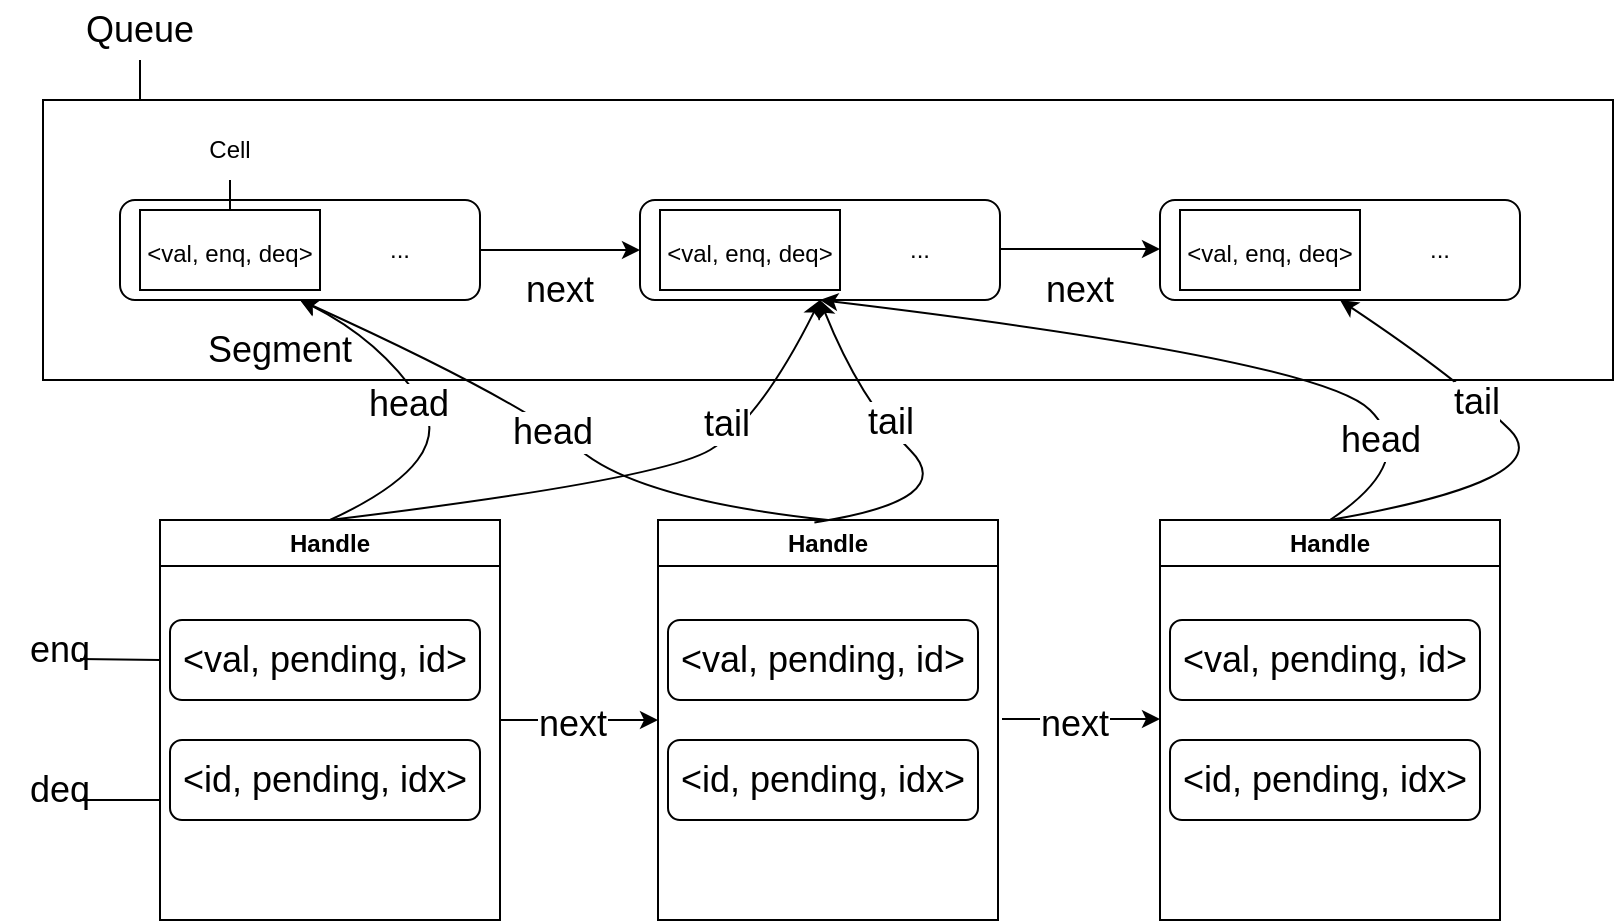 <mxfile version="20.7.4" type="github">
  <diagram id="9P-1mE87JRZIRl5D1et9" name="第 1 页">
    <mxGraphModel dx="976" dy="589" grid="1" gridSize="10" guides="1" tooltips="1" connect="1" arrows="1" fold="1" page="1" pageScale="1" pageWidth="827" pageHeight="1169" math="0" shadow="0">
      <root>
        <mxCell id="0" />
        <mxCell id="1" parent="0" />
        <mxCell id="tLOhBSAkIycoshasq9bG-2" value="" style="rounded=1;whiteSpace=wrap;html=1;" vertex="1" parent="1">
          <mxGeometry x="60" y="170" width="180" height="50" as="geometry" />
        </mxCell>
        <mxCell id="tLOhBSAkIycoshasq9bG-3" value="" style="rounded=1;whiteSpace=wrap;html=1;" vertex="1" parent="1">
          <mxGeometry x="320" y="170" width="180" height="50" as="geometry" />
        </mxCell>
        <mxCell id="tLOhBSAkIycoshasq9bG-4" value="" style="rounded=1;whiteSpace=wrap;html=1;" vertex="1" parent="1">
          <mxGeometry x="580" y="170" width="180" height="50" as="geometry" />
        </mxCell>
        <mxCell id="tLOhBSAkIycoshasq9bG-5" value="&lt;font style=&quot;font-size: 18px;&quot;&gt;Segment&lt;/font&gt;" style="text;html=1;strokeColor=none;fillColor=none;align=center;verticalAlign=middle;whiteSpace=wrap;rounded=0;" vertex="1" parent="1">
          <mxGeometry x="110" y="230" width="60" height="30" as="geometry" />
        </mxCell>
        <mxCell id="tLOhBSAkIycoshasq9bG-7" value="" style="endArrow=classic;html=1;rounded=0;fontSize=18;entryX=0;entryY=0.5;entryDx=0;entryDy=0;exitX=1;exitY=0.5;exitDx=0;exitDy=0;" edge="1" parent="1" source="tLOhBSAkIycoshasq9bG-2" target="tLOhBSAkIycoshasq9bG-3">
          <mxGeometry width="50" height="50" relative="1" as="geometry">
            <mxPoint x="280" y="194.5" as="sourcePoint" />
            <mxPoint x="310" y="195" as="targetPoint" />
          </mxGeometry>
        </mxCell>
        <mxCell id="tLOhBSAkIycoshasq9bG-9" value="next" style="text;html=1;strokeColor=none;fillColor=none;align=center;verticalAlign=middle;whiteSpace=wrap;rounded=0;fontSize=18;" vertex="1" parent="1">
          <mxGeometry x="250" y="200" width="60" height="30" as="geometry" />
        </mxCell>
        <mxCell id="tLOhBSAkIycoshasq9bG-12" value="" style="endArrow=classic;html=1;rounded=0;fontSize=18;entryX=0;entryY=0.5;entryDx=0;entryDy=0;exitX=1;exitY=0.5;exitDx=0;exitDy=0;" edge="1" parent="1">
          <mxGeometry width="50" height="50" relative="1" as="geometry">
            <mxPoint x="500" y="194.5" as="sourcePoint" />
            <mxPoint x="580" y="194.5" as="targetPoint" />
          </mxGeometry>
        </mxCell>
        <mxCell id="tLOhBSAkIycoshasq9bG-13" value="next" style="text;html=1;strokeColor=none;fillColor=none;align=center;verticalAlign=middle;whiteSpace=wrap;rounded=0;fontSize=18;" vertex="1" parent="1">
          <mxGeometry x="510" y="200" width="60" height="30" as="geometry" />
        </mxCell>
        <mxCell id="tLOhBSAkIycoshasq9bG-14" value="&lt;font style=&quot;font-size: 12px;&quot;&gt;&amp;lt;val, enq, deq&amp;gt;&lt;/font&gt;" style="rounded=0;whiteSpace=wrap;html=1;fontSize=18;" vertex="1" parent="1">
          <mxGeometry x="70" y="175" width="90" height="40" as="geometry" />
        </mxCell>
        <mxCell id="tLOhBSAkIycoshasq9bG-15" value="..." style="text;html=1;strokeColor=none;fillColor=none;align=center;verticalAlign=middle;whiteSpace=wrap;rounded=0;fontSize=12;" vertex="1" parent="1">
          <mxGeometry x="170" y="180" width="60" height="30" as="geometry" />
        </mxCell>
        <mxCell id="tLOhBSAkIycoshasq9bG-16" value="Cell" style="text;html=1;strokeColor=none;fillColor=none;align=center;verticalAlign=middle;whiteSpace=wrap;rounded=0;fontSize=12;" vertex="1" parent="1">
          <mxGeometry x="85" y="130" width="60" height="30" as="geometry" />
        </mxCell>
        <mxCell id="tLOhBSAkIycoshasq9bG-17" value="" style="endArrow=none;html=1;rounded=0;fontSize=12;entryX=0.5;entryY=1;entryDx=0;entryDy=0;exitX=0.5;exitY=0;exitDx=0;exitDy=0;" edge="1" parent="1" source="tLOhBSAkIycoshasq9bG-14" target="tLOhBSAkIycoshasq9bG-16">
          <mxGeometry width="50" height="50" relative="1" as="geometry">
            <mxPoint x="210" y="160" as="sourcePoint" />
            <mxPoint x="260" y="110" as="targetPoint" />
          </mxGeometry>
        </mxCell>
        <mxCell id="tLOhBSAkIycoshasq9bG-18" value="&lt;font style=&quot;font-size: 12px;&quot;&gt;&amp;lt;val, enq, deq&amp;gt;&lt;/font&gt;" style="rounded=0;whiteSpace=wrap;html=1;fontSize=18;" vertex="1" parent="1">
          <mxGeometry x="330" y="175" width="90" height="40" as="geometry" />
        </mxCell>
        <mxCell id="tLOhBSAkIycoshasq9bG-20" value="..." style="text;html=1;strokeColor=none;fillColor=none;align=center;verticalAlign=middle;whiteSpace=wrap;rounded=0;fontSize=12;" vertex="1" parent="1">
          <mxGeometry x="430" y="180" width="60" height="30" as="geometry" />
        </mxCell>
        <mxCell id="tLOhBSAkIycoshasq9bG-21" value="&lt;font style=&quot;font-size: 12px;&quot;&gt;&amp;lt;val, enq, deq&amp;gt;&lt;/font&gt;" style="rounded=0;whiteSpace=wrap;html=1;fontSize=18;" vertex="1" parent="1">
          <mxGeometry x="590" y="175" width="90" height="40" as="geometry" />
        </mxCell>
        <mxCell id="tLOhBSAkIycoshasq9bG-22" value="..." style="text;html=1;strokeColor=none;fillColor=none;align=center;verticalAlign=middle;whiteSpace=wrap;rounded=0;fontSize=12;" vertex="1" parent="1">
          <mxGeometry x="690" y="180" width="60" height="30" as="geometry" />
        </mxCell>
        <mxCell id="tLOhBSAkIycoshasq9bG-23" value="Handle" style="swimlane;whiteSpace=wrap;html=1;fontSize=12;" vertex="1" parent="1">
          <mxGeometry x="80" y="330" width="170" height="200" as="geometry" />
        </mxCell>
        <mxCell id="tLOhBSAkIycoshasq9bG-32" value="&amp;lt;val, pending, id&amp;gt;" style="rounded=1;whiteSpace=wrap;html=1;fontSize=18;fillColor=none;gradientColor=default;" vertex="1" parent="tLOhBSAkIycoshasq9bG-23">
          <mxGeometry x="5" y="50" width="155" height="40" as="geometry" />
        </mxCell>
        <mxCell id="tLOhBSAkIycoshasq9bG-33" value="&amp;lt;id, pending, idx&amp;gt;" style="rounded=1;whiteSpace=wrap;html=1;fontSize=18;fillColor=none;gradientColor=default;" vertex="1" parent="tLOhBSAkIycoshasq9bG-23">
          <mxGeometry x="5" y="110" width="155" height="40" as="geometry" />
        </mxCell>
        <mxCell id="tLOhBSAkIycoshasq9bG-37" value="" style="endArrow=none;html=1;rounded=0;fontSize=18;" edge="1" parent="tLOhBSAkIycoshasq9bG-23">
          <mxGeometry width="50" height="50" relative="1" as="geometry">
            <mxPoint x="-40" y="69.5" as="sourcePoint" />
            <mxPoint y="70" as="targetPoint" />
          </mxGeometry>
        </mxCell>
        <mxCell id="tLOhBSAkIycoshasq9bG-36" value="" style="endArrow=none;html=1;rounded=0;fontSize=18;" edge="1" parent="tLOhBSAkIycoshasq9bG-23">
          <mxGeometry width="50" height="50" relative="1" as="geometry">
            <mxPoint x="-40" y="140" as="sourcePoint" />
            <mxPoint y="140" as="targetPoint" />
          </mxGeometry>
        </mxCell>
        <mxCell id="tLOhBSAkIycoshasq9bG-24" value="" style="curved=1;endArrow=classic;html=1;rounded=0;fontSize=12;exitX=0.5;exitY=0;exitDx=0;exitDy=0;entryX=0.5;entryY=1;entryDx=0;entryDy=0;" edge="1" parent="1" source="tLOhBSAkIycoshasq9bG-23" target="tLOhBSAkIycoshasq9bG-2">
          <mxGeometry width="50" height="50" relative="1" as="geometry">
            <mxPoint x="230" y="350" as="sourcePoint" />
            <mxPoint x="280" y="300" as="targetPoint" />
            <Array as="points">
              <mxPoint x="230" y="300" />
              <mxPoint x="190" y="240" />
            </Array>
          </mxGeometry>
        </mxCell>
        <mxCell id="tLOhBSAkIycoshasq9bG-25" value="&lt;font style=&quot;font-size: 18px;&quot;&gt;head&lt;/font&gt;" style="edgeLabel;html=1;align=center;verticalAlign=middle;resizable=0;points=[];fontSize=12;" vertex="1" connectable="0" parent="tLOhBSAkIycoshasq9bG-24">
          <mxGeometry x="0.075" y="4" relative="1" as="geometry">
            <mxPoint x="-6" y="-6" as="offset" />
          </mxGeometry>
        </mxCell>
        <mxCell id="tLOhBSAkIycoshasq9bG-28" value="" style="curved=1;endArrow=classic;html=1;rounded=0;fontSize=12;exitX=0.5;exitY=0;exitDx=0;exitDy=0;entryX=0.5;entryY=1;entryDx=0;entryDy=0;" edge="1" parent="1" source="tLOhBSAkIycoshasq9bG-23" target="tLOhBSAkIycoshasq9bG-3">
          <mxGeometry width="50" height="50" relative="1" as="geometry">
            <mxPoint x="280" y="350" as="sourcePoint" />
            <mxPoint x="330" y="300" as="targetPoint" />
            <Array as="points">
              <mxPoint x="330" y="310" />
              <mxPoint x="380" y="280" />
            </Array>
          </mxGeometry>
        </mxCell>
        <mxCell id="tLOhBSAkIycoshasq9bG-29" value="&lt;font style=&quot;font-size: 18px;&quot;&gt;tail&lt;/font&gt;" style="edgeLabel;html=1;align=center;verticalAlign=middle;resizable=0;points=[];fontSize=12;" vertex="1" connectable="0" parent="tLOhBSAkIycoshasq9bG-28">
          <mxGeometry x="0.284" y="5" relative="1" as="geometry">
            <mxPoint x="17" y="-13" as="offset" />
          </mxGeometry>
        </mxCell>
        <mxCell id="tLOhBSAkIycoshasq9bG-30" value="Queue" style="text;html=1;strokeColor=none;fillColor=none;align=center;verticalAlign=middle;whiteSpace=wrap;rounded=0;fontSize=18;" vertex="1" parent="1">
          <mxGeometry x="40" y="70" width="60" height="30" as="geometry" />
        </mxCell>
        <mxCell id="tLOhBSAkIycoshasq9bG-31" value="" style="rounded=0;whiteSpace=wrap;html=1;fontSize=18;gradientColor=default;fillColor=none;" vertex="1" parent="1">
          <mxGeometry x="21.5" y="120" width="785" height="140" as="geometry" />
        </mxCell>
        <mxCell id="tLOhBSAkIycoshasq9bG-34" value="enq" style="text;html=1;strokeColor=none;fillColor=none;align=center;verticalAlign=middle;whiteSpace=wrap;rounded=0;fontSize=18;" vertex="1" parent="1">
          <mxGeometry y="380" width="60" height="30" as="geometry" />
        </mxCell>
        <mxCell id="tLOhBSAkIycoshasq9bG-35" value="deq" style="text;html=1;strokeColor=none;fillColor=none;align=center;verticalAlign=middle;whiteSpace=wrap;rounded=0;fontSize=18;" vertex="1" parent="1">
          <mxGeometry y="450" width="60" height="30" as="geometry" />
        </mxCell>
        <mxCell id="tLOhBSAkIycoshasq9bG-38" value="Handle" style="swimlane;whiteSpace=wrap;html=1;fontSize=12;" vertex="1" parent="1">
          <mxGeometry x="329" y="330" width="170" height="200" as="geometry" />
        </mxCell>
        <mxCell id="tLOhBSAkIycoshasq9bG-39" value="&amp;lt;val, pending, id&amp;gt;" style="rounded=1;whiteSpace=wrap;html=1;fontSize=18;fillColor=none;gradientColor=default;" vertex="1" parent="tLOhBSAkIycoshasq9bG-38">
          <mxGeometry x="5" y="50" width="155" height="40" as="geometry" />
        </mxCell>
        <mxCell id="tLOhBSAkIycoshasq9bG-40" value="&amp;lt;id, pending, idx&amp;gt;" style="rounded=1;whiteSpace=wrap;html=1;fontSize=18;fillColor=none;gradientColor=default;" vertex="1" parent="tLOhBSAkIycoshasq9bG-38">
          <mxGeometry x="5" y="110" width="155" height="40" as="geometry" />
        </mxCell>
        <mxCell id="tLOhBSAkIycoshasq9bG-43" value="" style="endArrow=classic;html=1;rounded=0;fontSize=18;exitX=1;exitY=0.5;exitDx=0;exitDy=0;entryX=0;entryY=0.5;entryDx=0;entryDy=0;" edge="1" parent="1" source="tLOhBSAkIycoshasq9bG-23" target="tLOhBSAkIycoshasq9bG-38">
          <mxGeometry width="50" height="50" relative="1" as="geometry">
            <mxPoint x="270" y="460" as="sourcePoint" />
            <mxPoint x="320" y="410" as="targetPoint" />
            <Array as="points">
              <mxPoint x="300" y="430" />
            </Array>
          </mxGeometry>
        </mxCell>
        <mxCell id="tLOhBSAkIycoshasq9bG-44" value="next" style="edgeLabel;html=1;align=center;verticalAlign=middle;resizable=0;points=[];fontSize=18;" vertex="1" connectable="0" parent="tLOhBSAkIycoshasq9bG-43">
          <mxGeometry x="-0.089" y="-2" relative="1" as="geometry">
            <mxPoint as="offset" />
          </mxGeometry>
        </mxCell>
        <mxCell id="tLOhBSAkIycoshasq9bG-45" value="Handle" style="swimlane;whiteSpace=wrap;html=1;fontSize=12;" vertex="1" parent="1">
          <mxGeometry x="580" y="330" width="170" height="200" as="geometry" />
        </mxCell>
        <mxCell id="tLOhBSAkIycoshasq9bG-46" value="&amp;lt;val, pending, id&amp;gt;" style="rounded=1;whiteSpace=wrap;html=1;fontSize=18;fillColor=none;gradientColor=default;" vertex="1" parent="tLOhBSAkIycoshasq9bG-45">
          <mxGeometry x="5" y="50" width="155" height="40" as="geometry" />
        </mxCell>
        <mxCell id="tLOhBSAkIycoshasq9bG-47" value="&amp;lt;id, pending, idx&amp;gt;" style="rounded=1;whiteSpace=wrap;html=1;fontSize=18;fillColor=none;gradientColor=default;" vertex="1" parent="tLOhBSAkIycoshasq9bG-45">
          <mxGeometry x="5" y="110" width="155" height="40" as="geometry" />
        </mxCell>
        <mxCell id="tLOhBSAkIycoshasq9bG-48" value="" style="endArrow=classic;html=1;rounded=0;fontSize=18;exitX=1;exitY=0.5;exitDx=0;exitDy=0;entryX=0;entryY=0.5;entryDx=0;entryDy=0;" edge="1" parent="1">
          <mxGeometry width="50" height="50" relative="1" as="geometry">
            <mxPoint x="501" y="429.5" as="sourcePoint" />
            <mxPoint x="580" y="429.5" as="targetPoint" />
            <Array as="points">
              <mxPoint x="551" y="429.5" />
            </Array>
          </mxGeometry>
        </mxCell>
        <mxCell id="tLOhBSAkIycoshasq9bG-49" value="next" style="edgeLabel;html=1;align=center;verticalAlign=middle;resizable=0;points=[];fontSize=18;" vertex="1" connectable="0" parent="tLOhBSAkIycoshasq9bG-48">
          <mxGeometry x="-0.089" y="-2" relative="1" as="geometry">
            <mxPoint as="offset" />
          </mxGeometry>
        </mxCell>
        <mxCell id="tLOhBSAkIycoshasq9bG-50" value="" style="curved=1;endArrow=classic;html=1;rounded=0;fontSize=18;exitX=0.5;exitY=0;exitDx=0;exitDy=0;entryX=0.5;entryY=1;entryDx=0;entryDy=0;" edge="1" parent="1" source="tLOhBSAkIycoshasq9bG-38" target="tLOhBSAkIycoshasq9bG-2">
          <mxGeometry width="50" height="50" relative="1" as="geometry">
            <mxPoint x="430" y="310" as="sourcePoint" />
            <mxPoint x="480" y="260" as="targetPoint" />
            <Array as="points">
              <mxPoint x="320" y="320" />
              <mxPoint x="260" y="270" />
            </Array>
          </mxGeometry>
        </mxCell>
        <mxCell id="tLOhBSAkIycoshasq9bG-51" value="head" style="edgeLabel;html=1;align=center;verticalAlign=middle;resizable=0;points=[];fontSize=18;" vertex="1" connectable="0" parent="tLOhBSAkIycoshasq9bG-50">
          <mxGeometry x="0.024" y="2" relative="1" as="geometry">
            <mxPoint as="offset" />
          </mxGeometry>
        </mxCell>
        <mxCell id="tLOhBSAkIycoshasq9bG-52" value="" style="curved=1;endArrow=classic;html=1;rounded=0;fontSize=18;exitX=0.46;exitY=0.006;exitDx=0;exitDy=0;exitPerimeter=0;entryX=0.5;entryY=1;entryDx=0;entryDy=0;" edge="1" parent="1" source="tLOhBSAkIycoshasq9bG-38" target="tLOhBSAkIycoshasq9bG-3">
          <mxGeometry width="50" height="50" relative="1" as="geometry">
            <mxPoint x="430" y="320" as="sourcePoint" />
            <mxPoint x="480" y="270" as="targetPoint" />
            <Array as="points">
              <mxPoint x="480" y="320" />
              <mxPoint x="430" y="270" />
            </Array>
          </mxGeometry>
        </mxCell>
        <mxCell id="tLOhBSAkIycoshasq9bG-53" value="tail" style="edgeLabel;html=1;align=center;verticalAlign=middle;resizable=0;points=[];fontSize=18;" vertex="1" connectable="0" parent="tLOhBSAkIycoshasq9bG-52">
          <mxGeometry x="0.273" y="-3" relative="1" as="geometry">
            <mxPoint as="offset" />
          </mxGeometry>
        </mxCell>
        <mxCell id="tLOhBSAkIycoshasq9bG-54" value="" style="curved=1;endArrow=classic;html=1;rounded=0;fontSize=18;exitX=0.5;exitY=0;exitDx=0;exitDy=0;entryX=0.5;entryY=1;entryDx=0;entryDy=0;" edge="1" parent="1" source="tLOhBSAkIycoshasq9bG-45" target="tLOhBSAkIycoshasq9bG-3">
          <mxGeometry width="50" height="50" relative="1" as="geometry">
            <mxPoint x="660" y="300" as="sourcePoint" />
            <mxPoint x="710" y="250" as="targetPoint" />
            <Array as="points">
              <mxPoint x="710" y="300" />
              <mxPoint x="660" y="250" />
            </Array>
          </mxGeometry>
        </mxCell>
        <mxCell id="tLOhBSAkIycoshasq9bG-55" value="head" style="edgeLabel;html=1;align=center;verticalAlign=middle;resizable=0;points=[];fontSize=18;" vertex="1" connectable="0" parent="tLOhBSAkIycoshasq9bG-54">
          <mxGeometry x="0.233" y="4" relative="1" as="geometry">
            <mxPoint x="137" y="49" as="offset" />
          </mxGeometry>
        </mxCell>
        <mxCell id="tLOhBSAkIycoshasq9bG-56" value="" style="curved=1;endArrow=classic;html=1;rounded=0;fontSize=18;exitX=0.5;exitY=0;exitDx=0;exitDy=0;entryX=0.5;entryY=1;entryDx=0;entryDy=0;" edge="1" parent="1" source="tLOhBSAkIycoshasq9bG-45" target="tLOhBSAkIycoshasq9bG-4">
          <mxGeometry width="50" height="50" relative="1" as="geometry">
            <mxPoint x="730" y="310" as="sourcePoint" />
            <mxPoint x="780" y="260" as="targetPoint" />
            <Array as="points">
              <mxPoint x="780" y="310" />
              <mxPoint x="730" y="260" />
            </Array>
          </mxGeometry>
        </mxCell>
        <mxCell id="tLOhBSAkIycoshasq9bG-57" value="tail" style="edgeLabel;html=1;align=center;verticalAlign=middle;resizable=0;points=[];fontSize=18;" vertex="1" connectable="0" parent="tLOhBSAkIycoshasq9bG-56">
          <mxGeometry x="0.336" y="3" relative="1" as="geometry">
            <mxPoint y="-1" as="offset" />
          </mxGeometry>
        </mxCell>
        <mxCell id="tLOhBSAkIycoshasq9bG-59" value="" style="endArrow=none;html=1;rounded=0;fontSize=18;" edge="1" parent="1">
          <mxGeometry width="50" height="50" relative="1" as="geometry">
            <mxPoint x="70" y="120" as="sourcePoint" />
            <mxPoint x="70" y="100" as="targetPoint" />
          </mxGeometry>
        </mxCell>
      </root>
    </mxGraphModel>
  </diagram>
</mxfile>
